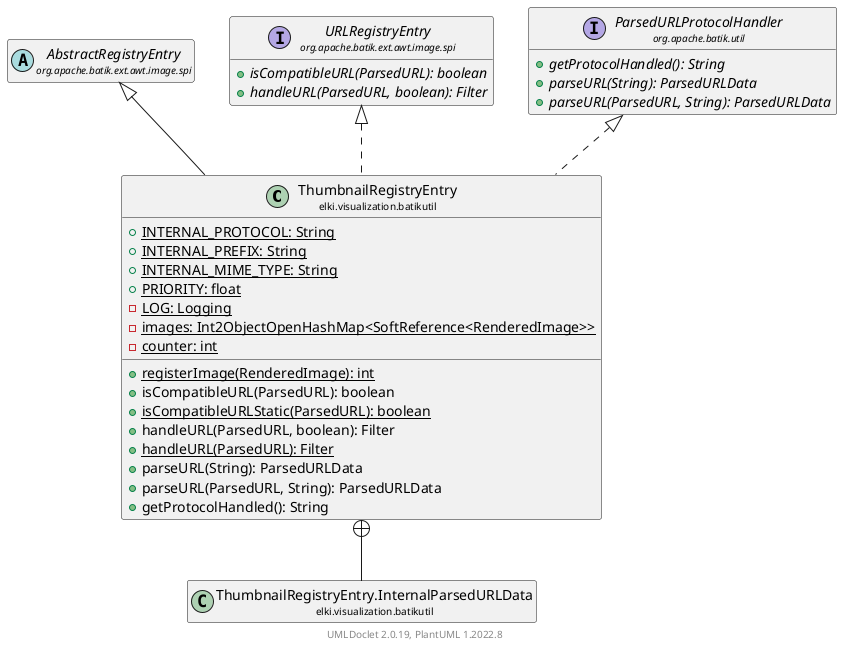 @startuml
    remove .*\.(Instance|Par|Parameterizer|Factory)$
    set namespaceSeparator none
    hide empty fields
    hide empty methods

    class "<size:14>ThumbnailRegistryEntry\n<size:10>elki.visualization.batikutil" as elki.visualization.batikutil.ThumbnailRegistryEntry [[ThumbnailRegistryEntry.html]] {
        {static} +INTERNAL_PROTOCOL: String
        {static} +INTERNAL_PREFIX: String
        {static} +INTERNAL_MIME_TYPE: String
        {static} +PRIORITY: float
        {static} -LOG: Logging
        {static} -images: Int2ObjectOpenHashMap<SoftReference<RenderedImage>>
        {static} -counter: int
        {static} +registerImage(RenderedImage): int
        +isCompatibleURL(ParsedURL): boolean
        {static} +isCompatibleURLStatic(ParsedURL): boolean
        +handleURL(ParsedURL, boolean): Filter
        {static} +handleURL(ParsedURL): Filter
        +parseURL(String): ParsedURLData
        +parseURL(ParsedURL, String): ParsedURLData
        +getProtocolHandled(): String
    }

    abstract class "<size:14>AbstractRegistryEntry\n<size:10>org.apache.batik.ext.awt.image.spi" as org.apache.batik.ext.awt.image.spi.AbstractRegistryEntry
    interface "<size:14>URLRegistryEntry\n<size:10>org.apache.batik.ext.awt.image.spi" as org.apache.batik.ext.awt.image.spi.URLRegistryEntry {
        {abstract} +isCompatibleURL(ParsedURL): boolean
        {abstract} +handleURL(ParsedURL, boolean): Filter
    }
    interface "<size:14>ParsedURLProtocolHandler\n<size:10>org.apache.batik.util" as org.apache.batik.util.ParsedURLProtocolHandler {
        {abstract} +getProtocolHandled(): String
        {abstract} +parseURL(String): ParsedURLData
        {abstract} +parseURL(ParsedURL, String): ParsedURLData
    }
    class "<size:14>ThumbnailRegistryEntry.InternalParsedURLData\n<size:10>elki.visualization.batikutil" as elki.visualization.batikutil.ThumbnailRegistryEntry.InternalParsedURLData [[ThumbnailRegistryEntry.InternalParsedURLData.html]]

    org.apache.batik.ext.awt.image.spi.AbstractRegistryEntry <|-- elki.visualization.batikutil.ThumbnailRegistryEntry
    org.apache.batik.ext.awt.image.spi.URLRegistryEntry <|.. elki.visualization.batikutil.ThumbnailRegistryEntry
    org.apache.batik.util.ParsedURLProtocolHandler <|.. elki.visualization.batikutil.ThumbnailRegistryEntry
    elki.visualization.batikutil.ThumbnailRegistryEntry +-- elki.visualization.batikutil.ThumbnailRegistryEntry.InternalParsedURLData

    center footer UMLDoclet 2.0.19, PlantUML 1.2022.8
@enduml
